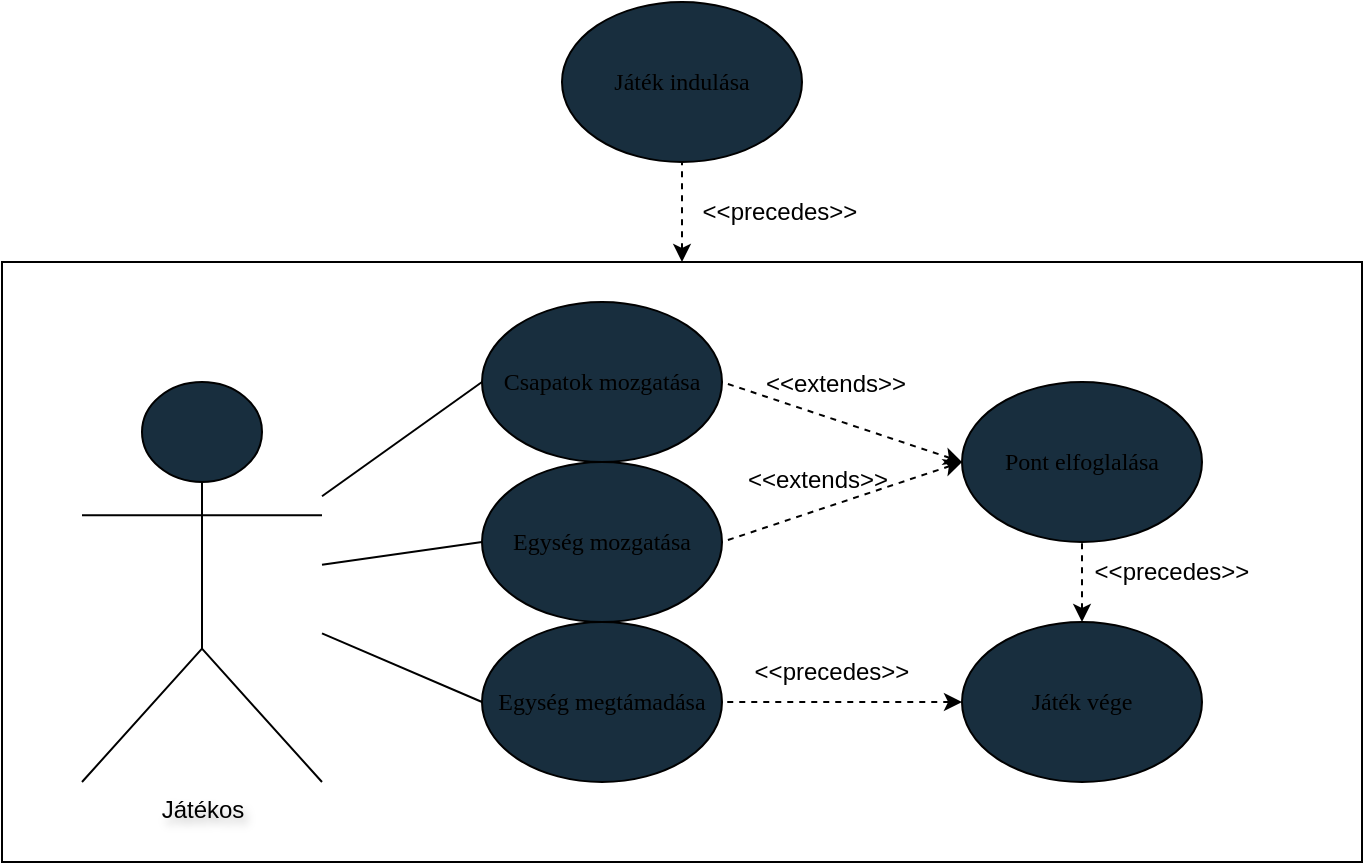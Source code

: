 <mxfile version="25.0.2">
  <diagram name="Page-1" id="o75G6O5AJKZnPw6o2JuL">
    <mxGraphModel dx="819" dy="482" grid="1" gridSize="10" guides="1" tooltips="1" connect="1" arrows="1" fold="1" page="1" pageScale="1" pageWidth="827" pageHeight="1169" math="0" shadow="0">
      <root>
        <mxCell id="0" />
        <mxCell id="1" parent="0" />
        <mxCell id="WZHIP6fTuQLiBXRDYRWK-13" value="" style="rounded=0;whiteSpace=wrap;html=1;fillColor=none;" parent="1" vertex="1">
          <mxGeometry x="80" y="180" width="680" height="300" as="geometry" />
        </mxCell>
        <mxCell id="GO87aina9Gtt3tQ5UPxz-15" value="Játékos" style="shape=umlActor;verticalLabelPosition=bottom;verticalAlign=top;html=1;outlineConnect=0;gradientColor=none;fillColor=#182e3e;textShadow=1;labelBorderColor=none;labelBackgroundColor=none;" parent="1" vertex="1">
          <mxGeometry x="120" y="240" width="120" height="200" as="geometry" />
        </mxCell>
        <mxCell id="WZHIP6fTuQLiBXRDYRWK-2" value="Játék indulása" style="ellipse;whiteSpace=wrap;html=1;fontFamily=Lucida Console;fontSize=12;textShadow=0;gradientColor=none;fillColor=#182e3e;spacingLeft=5;spacingRight=5;" parent="1" vertex="1">
          <mxGeometry x="360" y="50" width="120" height="80" as="geometry" />
        </mxCell>
        <mxCell id="WZHIP6fTuQLiBXRDYRWK-4" value="Csapatok mozgatása" style="ellipse;whiteSpace=wrap;html=1;fontFamily=Lucida Console;fontSize=12;textShadow=0;gradientColor=none;fillColor=#182e3e;spacingLeft=5;spacingRight=5;" parent="1" vertex="1">
          <mxGeometry x="320" y="200" width="120" height="80" as="geometry" />
        </mxCell>
        <mxCell id="WZHIP6fTuQLiBXRDYRWK-5" value="Egység mozgatása" style="ellipse;whiteSpace=wrap;html=1;fontFamily=Lucida Console;fontSize=12;textShadow=0;gradientColor=none;fillColor=#182e3e;spacingLeft=5;spacingRight=5;" parent="1" vertex="1">
          <mxGeometry x="320" y="280" width="120" height="80" as="geometry" />
        </mxCell>
        <mxCell id="WZHIP6fTuQLiBXRDYRWK-6" value="Egység megtámadása" style="ellipse;whiteSpace=wrap;html=1;fontFamily=Lucida Console;fontSize=12;textShadow=0;gradientColor=none;fillColor=#182e3e;spacingLeft=5;spacingRight=5;" parent="1" vertex="1">
          <mxGeometry x="320" y="360" width="120" height="80" as="geometry" />
        </mxCell>
        <mxCell id="WZHIP6fTuQLiBXRDYRWK-7" value="" style="endArrow=none;html=1;rounded=0;entryX=0;entryY=0.5;entryDx=0;entryDy=0;" parent="1" source="GO87aina9Gtt3tQ5UPxz-15" target="WZHIP6fTuQLiBXRDYRWK-4" edge="1">
          <mxGeometry width="50" height="50" relative="1" as="geometry">
            <mxPoint x="270" y="230" as="sourcePoint" />
            <mxPoint x="290" y="250" as="targetPoint" />
          </mxGeometry>
        </mxCell>
        <mxCell id="WZHIP6fTuQLiBXRDYRWK-8" value="" style="endArrow=none;html=1;rounded=0;entryX=0;entryY=0.5;entryDx=0;entryDy=0;" parent="1" source="GO87aina9Gtt3tQ5UPxz-15" target="WZHIP6fTuQLiBXRDYRWK-5" edge="1">
          <mxGeometry width="50" height="50" relative="1" as="geometry">
            <mxPoint x="250" y="307" as="sourcePoint" />
            <mxPoint x="330" y="250" as="targetPoint" />
          </mxGeometry>
        </mxCell>
        <mxCell id="WZHIP6fTuQLiBXRDYRWK-9" value="" style="endArrow=none;html=1;rounded=0;entryX=0;entryY=0.5;entryDx=0;entryDy=0;" parent="1" source="GO87aina9Gtt3tQ5UPxz-15" target="WZHIP6fTuQLiBXRDYRWK-6" edge="1">
          <mxGeometry width="50" height="50" relative="1" as="geometry">
            <mxPoint x="250" y="341" as="sourcePoint" />
            <mxPoint x="330" y="330" as="targetPoint" />
          </mxGeometry>
        </mxCell>
        <mxCell id="WZHIP6fTuQLiBXRDYRWK-14" value="" style="endArrow=none;dashed=1;html=1;rounded=0;exitX=0.5;exitY=0;exitDx=0;exitDy=0;entryX=0.5;entryY=1;entryDx=0;entryDy=0;startArrow=classic;startFill=1;" parent="1" source="WZHIP6fTuQLiBXRDYRWK-13" target="WZHIP6fTuQLiBXRDYRWK-2" edge="1">
          <mxGeometry width="50" height="50" relative="1" as="geometry">
            <mxPoint x="350" y="150" as="sourcePoint" />
            <mxPoint x="400" y="100" as="targetPoint" />
          </mxGeometry>
        </mxCell>
        <mxCell id="WZHIP6fTuQLiBXRDYRWK-15" value="&amp;lt;&amp;lt;precedes&amp;gt;&amp;gt;" style="text;html=1;align=center;verticalAlign=middle;whiteSpace=wrap;rounded=0;" parent="1" vertex="1">
          <mxGeometry x="414" y="140" width="110" height="30" as="geometry" />
        </mxCell>
        <mxCell id="87M8HmgCxiRbnpJcsIGk-1" value="Pont elfoglalása" style="ellipse;whiteSpace=wrap;html=1;fontFamily=Lucida Console;fontSize=12;textShadow=0;gradientColor=none;fillColor=#182e3e;spacingLeft=5;spacingRight=5;" vertex="1" parent="1">
          <mxGeometry x="560" y="240" width="120" height="80" as="geometry" />
        </mxCell>
        <mxCell id="87M8HmgCxiRbnpJcsIGk-2" value="" style="endArrow=none;dashed=1;html=1;rounded=0;exitX=0;exitY=0.5;exitDx=0;exitDy=0;entryX=1;entryY=0.5;entryDx=0;entryDy=0;startArrow=classic;startFill=1;" edge="1" parent="1" source="87M8HmgCxiRbnpJcsIGk-1" target="WZHIP6fTuQLiBXRDYRWK-4">
          <mxGeometry width="50" height="50" relative="1" as="geometry">
            <mxPoint x="430" y="190" as="sourcePoint" />
            <mxPoint x="430" y="140" as="targetPoint" />
          </mxGeometry>
        </mxCell>
        <mxCell id="87M8HmgCxiRbnpJcsIGk-3" value="" style="endArrow=none;dashed=1;html=1;rounded=0;exitX=0;exitY=0.5;exitDx=0;exitDy=0;entryX=1;entryY=0.5;entryDx=0;entryDy=0;startArrow=classic;startFill=1;" edge="1" parent="1" source="87M8HmgCxiRbnpJcsIGk-1" target="WZHIP6fTuQLiBXRDYRWK-5">
          <mxGeometry width="50" height="50" relative="1" as="geometry">
            <mxPoint x="480" y="290" as="sourcePoint" />
            <mxPoint x="450" y="250" as="targetPoint" />
          </mxGeometry>
        </mxCell>
        <mxCell id="87M8HmgCxiRbnpJcsIGk-4" value="&amp;lt;&amp;lt;extends&lt;span style=&quot;background-color: initial;&quot;&gt;&amp;gt;&amp;gt;&lt;/span&gt;" style="text;html=1;align=center;verticalAlign=middle;whiteSpace=wrap;rounded=0;" vertex="1" parent="1">
          <mxGeometry x="433" y="274" width="110" height="30" as="geometry" />
        </mxCell>
        <mxCell id="87M8HmgCxiRbnpJcsIGk-5" value="Játék vége" style="ellipse;whiteSpace=wrap;html=1;fontFamily=Lucida Console;fontSize=12;textShadow=0;gradientColor=none;fillColor=#182e3e;spacingLeft=5;spacingRight=5;" vertex="1" parent="1">
          <mxGeometry x="560" y="360" width="120" height="80" as="geometry" />
        </mxCell>
        <mxCell id="87M8HmgCxiRbnpJcsIGk-6" value="" style="endArrow=none;dashed=1;html=1;rounded=0;exitX=0;exitY=0.5;exitDx=0;exitDy=0;entryX=1;entryY=0.5;entryDx=0;entryDy=0;startArrow=classic;startFill=1;" edge="1" parent="1" source="87M8HmgCxiRbnpJcsIGk-5" target="WZHIP6fTuQLiBXRDYRWK-6">
          <mxGeometry width="50" height="50" relative="1" as="geometry">
            <mxPoint x="570" y="290" as="sourcePoint" />
            <mxPoint x="450" y="250" as="targetPoint" />
          </mxGeometry>
        </mxCell>
        <mxCell id="87M8HmgCxiRbnpJcsIGk-7" value="&amp;lt;&amp;lt;precedes&amp;gt;&amp;gt;" style="text;html=1;align=center;verticalAlign=middle;whiteSpace=wrap;rounded=0;" vertex="1" parent="1">
          <mxGeometry x="440" y="370" width="110" height="30" as="geometry" />
        </mxCell>
        <mxCell id="87M8HmgCxiRbnpJcsIGk-8" value="" style="endArrow=none;dashed=1;html=1;rounded=0;exitX=0.5;exitY=0;exitDx=0;exitDy=0;entryX=0.5;entryY=1;entryDx=0;entryDy=0;startArrow=classic;startFill=1;" edge="1" parent="1" source="87M8HmgCxiRbnpJcsIGk-5" target="87M8HmgCxiRbnpJcsIGk-1">
          <mxGeometry width="50" height="50" relative="1" as="geometry">
            <mxPoint x="570" y="410" as="sourcePoint" />
            <mxPoint x="450" y="410" as="targetPoint" />
          </mxGeometry>
        </mxCell>
        <mxCell id="87M8HmgCxiRbnpJcsIGk-9" value="&amp;lt;&amp;lt;precedes&amp;gt;&amp;gt;" style="text;html=1;align=center;verticalAlign=middle;whiteSpace=wrap;rounded=0;" vertex="1" parent="1">
          <mxGeometry x="610" y="320" width="110" height="30" as="geometry" />
        </mxCell>
        <mxCell id="87M8HmgCxiRbnpJcsIGk-10" value="&amp;lt;&amp;lt;extends&lt;span style=&quot;background-color: initial;&quot;&gt;&amp;gt;&amp;gt;&lt;/span&gt;" style="text;html=1;align=center;verticalAlign=middle;whiteSpace=wrap;rounded=0;" vertex="1" parent="1">
          <mxGeometry x="442" y="226" width="110" height="30" as="geometry" />
        </mxCell>
      </root>
    </mxGraphModel>
  </diagram>
</mxfile>
